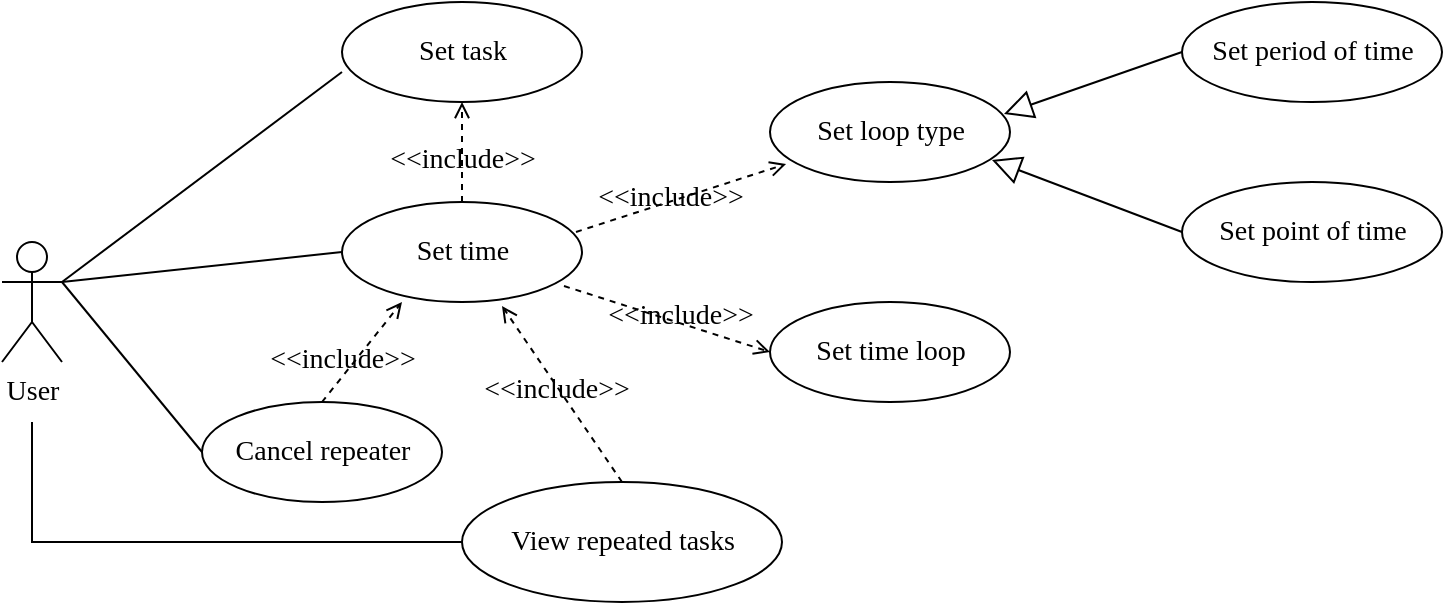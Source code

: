 <mxfile version="13.10.0" type="device"><diagram id="KJN88YStTKUvS8UIJJ77" name="Page-1"><mxGraphModel dx="868" dy="450" grid="1" gridSize="10" guides="1" tooltips="1" connect="1" arrows="1" fold="1" page="1" pageScale="1" pageWidth="827" pageHeight="1169" math="0" shadow="0"><root><mxCell id="0"/><mxCell id="1" parent="0"/><mxCell id="twErQV6WeqNZiUciJFcy-1" value="Set task" style="shape=ellipse;html=1;dashed=0;whitespace=wrap;perimeter=ellipsePerimeter;fontFamily=Verdana;fontSize=14;" vertex="1" parent="1"><mxGeometry x="200" y="90" width="120" height="50" as="geometry"/></mxCell><mxCell id="twErQV6WeqNZiUciJFcy-2" value="Set time" style="shape=ellipse;html=1;dashed=0;whitespace=wrap;perimeter=ellipsePerimeter;fontFamily=Verdana;fontSize=14;" vertex="1" parent="1"><mxGeometry x="200" y="190" width="120" height="50" as="geometry"/></mxCell><mxCell id="twErQV6WeqNZiUciJFcy-3" value="Set loop type" style="shape=ellipse;html=1;dashed=0;whitespace=wrap;perimeter=ellipsePerimeter;fontFamily=Verdana;fontSize=14;" vertex="1" parent="1"><mxGeometry x="414" y="130" width="120" height="50" as="geometry"/></mxCell><mxCell id="twErQV6WeqNZiUciJFcy-4" value="Set period of time" style="shape=ellipse;html=1;dashed=0;whitespace=wrap;perimeter=ellipsePerimeter;fontFamily=Verdana;fontSize=14;" vertex="1" parent="1"><mxGeometry x="620" y="90" width="130" height="50" as="geometry"/></mxCell><mxCell id="twErQV6WeqNZiUciJFcy-5" value="Set point of time" style="shape=ellipse;html=1;dashed=0;whitespace=wrap;perimeter=ellipsePerimeter;fontFamily=Verdana;fontSize=14;" vertex="1" parent="1"><mxGeometry x="620" y="180" width="130" height="50" as="geometry"/></mxCell><mxCell id="twErQV6WeqNZiUciJFcy-6" value="Set time loop" style="shape=ellipse;html=1;dashed=0;whitespace=wrap;perimeter=ellipsePerimeter;fontFamily=Verdana;fontSize=14;" vertex="1" parent="1"><mxGeometry x="414" y="240" width="120" height="50" as="geometry"/></mxCell><mxCell id="twErQV6WeqNZiUciJFcy-7" value="View repeated tasks" style="shape=ellipse;html=1;dashed=0;whitespace=wrap;perimeter=ellipsePerimeter;fontFamily=Verdana;fontSize=14;" vertex="1" parent="1"><mxGeometry x="260" y="330" width="160" height="60" as="geometry"/></mxCell><mxCell id="twErQV6WeqNZiUciJFcy-8" value="Cancel repeater" style="shape=ellipse;html=1;dashed=0;whitespace=wrap;perimeter=ellipsePerimeter;fontFamily=Verdana;fontSize=14;" vertex="1" parent="1"><mxGeometry x="130" y="290" width="120" height="50" as="geometry"/></mxCell><mxCell id="twErQV6WeqNZiUciJFcy-28" style="edgeStyle=orthogonalEdgeStyle;rounded=0;orthogonalLoop=1;jettySize=auto;html=1;entryX=0;entryY=0.5;entryDx=0;entryDy=0;fontFamily=Verdana;fontSize=14;endArrow=none;endFill=0;" edge="1" parent="1" target="twErQV6WeqNZiUciJFcy-7"><mxGeometry relative="1" as="geometry"><mxPoint x="45" y="300" as="sourcePoint"/><Array as="points"><mxPoint x="45" y="360"/></Array></mxGeometry></mxCell><mxCell id="twErQV6WeqNZiUciJFcy-9" value="User" style="shape=umlActor;verticalLabelPosition=bottom;verticalAlign=top;html=1;fontFamily=Verdana;fontSize=14;" vertex="1" parent="1"><mxGeometry x="30" y="210" width="30" height="60" as="geometry"/></mxCell><mxCell id="twErQV6WeqNZiUciJFcy-11" value="&amp;lt;&amp;lt;include&amp;gt;&amp;gt;" style="edgeStyle=none;html=1;endArrow=open;verticalAlign=bottom;dashed=1;labelBackgroundColor=none;fontFamily=Verdana;fontSize=14;exitX=0.5;exitY=0;exitDx=0;exitDy=0;entryX=0.5;entryY=1;entryDx=0;entryDy=0;" edge="1" parent="1" source="twErQV6WeqNZiUciJFcy-2" target="twErQV6WeqNZiUciJFcy-1"><mxGeometry x="-0.6" width="160" relative="1" as="geometry"><mxPoint x="260" y="160" as="sourcePoint"/><mxPoint x="210" y="170" as="targetPoint"/><mxPoint as="offset"/></mxGeometry></mxCell><mxCell id="twErQV6WeqNZiUciJFcy-15" value="&amp;lt;&amp;lt;include&amp;gt;&amp;gt;" style="edgeStyle=none;html=1;endArrow=open;verticalAlign=bottom;dashed=1;labelBackgroundColor=none;fontFamily=Verdana;fontSize=14;exitX=0.5;exitY=0;exitDx=0;exitDy=0;" edge="1" parent="1" source="twErQV6WeqNZiUciJFcy-7"><mxGeometry x="-0.107" y="7" width="160" relative="1" as="geometry"><mxPoint x="259.5" y="290" as="sourcePoint"/><mxPoint x="280" y="242" as="targetPoint"/><mxPoint as="offset"/></mxGeometry></mxCell><mxCell id="twErQV6WeqNZiUciJFcy-17" value="&amp;lt;&amp;lt;include&amp;gt;&amp;gt;" style="edgeStyle=none;html=1;endArrow=open;verticalAlign=bottom;dashed=1;labelBackgroundColor=none;fontFamily=Verdana;fontSize=14;exitX=0.975;exitY=0.3;exitDx=0;exitDy=0;exitPerimeter=0;entryX=0.067;entryY=0.82;entryDx=0;entryDy=0;entryPerimeter=0;" edge="1" parent="1" source="twErQV6WeqNZiUciJFcy-2" target="twErQV6WeqNZiUciJFcy-3"><mxGeometry x="-0.148" y="-9" width="160" relative="1" as="geometry"><mxPoint x="330" y="200" as="sourcePoint"/><mxPoint x="400" y="180" as="targetPoint"/><mxPoint as="offset"/></mxGeometry></mxCell><mxCell id="twErQV6WeqNZiUciJFcy-18" value="&amp;lt;&amp;lt;include&amp;gt;&amp;gt;" style="edgeStyle=none;html=1;endArrow=open;verticalAlign=bottom;dashed=1;labelBackgroundColor=none;fontFamily=Verdana;fontSize=14;exitX=0.925;exitY=0.84;exitDx=0;exitDy=0;exitPerimeter=0;entryX=0;entryY=0.5;entryDx=0;entryDy=0;" edge="1" parent="1" source="twErQV6WeqNZiUciJFcy-2" target="twErQV6WeqNZiUciJFcy-6"><mxGeometry x="0.175" y="-7" width="160" relative="1" as="geometry"><mxPoint x="310" y="230" as="sourcePoint"/><mxPoint x="390" y="265" as="targetPoint"/><mxPoint as="offset"/></mxGeometry></mxCell><mxCell id="twErQV6WeqNZiUciJFcy-19" value="&amp;lt;&amp;lt;include&amp;gt;&amp;gt;" style="edgeStyle=none;html=1;endArrow=open;verticalAlign=bottom;dashed=1;labelBackgroundColor=none;fontFamily=Verdana;fontSize=14;exitX=0.5;exitY=0;exitDx=0;exitDy=0;entryX=0.25;entryY=1;entryDx=0;entryDy=0;entryPerimeter=0;" edge="1" parent="1" source="twErQV6WeqNZiUciJFcy-8" target="twErQV6WeqNZiUciJFcy-2"><mxGeometry x="-0.561" y="-2" width="160" relative="1" as="geometry"><mxPoint x="150" y="320" as="sourcePoint"/><mxPoint x="240" y="250" as="targetPoint"/><mxPoint as="offset"/></mxGeometry></mxCell><mxCell id="twErQV6WeqNZiUciJFcy-20" value="" style="edgeStyle=none;html=1;endSize=12;endArrow=block;endFill=0;fontFamily=Verdana;fontSize=14;exitX=0;exitY=0.5;exitDx=0;exitDy=0;entryX=0.925;entryY=0.78;entryDx=0;entryDy=0;entryPerimeter=0;" edge="1" parent="1" source="twErQV6WeqNZiUciJFcy-5" target="twErQV6WeqNZiUciJFcy-3"><mxGeometry width="160" relative="1" as="geometry"><mxPoint x="610" y="210" as="sourcePoint"/><mxPoint x="550" y="170" as="targetPoint"/></mxGeometry></mxCell><mxCell id="twErQV6WeqNZiUciJFcy-21" value="" style="edgeStyle=none;html=1;endSize=12;endArrow=block;endFill=0;fontFamily=Verdana;fontSize=14;exitX=0;exitY=0.5;exitDx=0;exitDy=0;entryX=0.975;entryY=0.32;entryDx=0;entryDy=0;entryPerimeter=0;" edge="1" parent="1" source="twErQV6WeqNZiUciJFcy-4" target="twErQV6WeqNZiUciJFcy-3"><mxGeometry width="160" relative="1" as="geometry"><mxPoint x="610" y="130" as="sourcePoint"/><mxPoint x="540" y="170" as="targetPoint"/></mxGeometry></mxCell><mxCell id="twErQV6WeqNZiUciJFcy-23" value="" style="endArrow=none;html=1;fontFamily=Verdana;fontSize=14;exitX=1;exitY=0.333;exitDx=0;exitDy=0;exitPerimeter=0;entryX=0;entryY=0.7;entryDx=0;entryDy=0;entryPerimeter=0;" edge="1" parent="1" source="twErQV6WeqNZiUciJFcy-9" target="twErQV6WeqNZiUciJFcy-1"><mxGeometry width="50" height="50" relative="1" as="geometry"><mxPoint x="110" y="200" as="sourcePoint"/><mxPoint x="160" y="150" as="targetPoint"/></mxGeometry></mxCell><mxCell id="twErQV6WeqNZiUciJFcy-24" value="" style="endArrow=none;html=1;fontFamily=Verdana;fontSize=14;exitX=1;exitY=0.333;exitDx=0;exitDy=0;exitPerimeter=0;entryX=0;entryY=0.5;entryDx=0;entryDy=0;" edge="1" parent="1" source="twErQV6WeqNZiUciJFcy-9" target="twErQV6WeqNZiUciJFcy-2"><mxGeometry width="50" height="50" relative="1" as="geometry"><mxPoint x="80" y="250" as="sourcePoint"/><mxPoint x="130" y="200" as="targetPoint"/></mxGeometry></mxCell><mxCell id="twErQV6WeqNZiUciJFcy-25" value="" style="endArrow=none;html=1;fontFamily=Verdana;fontSize=14;entryX=0;entryY=0.5;entryDx=0;entryDy=0;" edge="1" parent="1" target="twErQV6WeqNZiUciJFcy-8"><mxGeometry width="50" height="50" relative="1" as="geometry"><mxPoint x="60" y="230" as="sourcePoint"/><mxPoint x="330" y="250" as="targetPoint"/></mxGeometry></mxCell></root></mxGraphModel></diagram></mxfile>